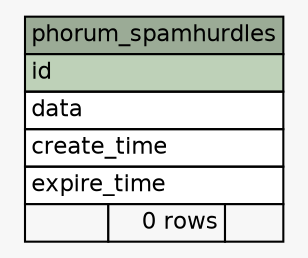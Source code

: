// dot 2.38.0 on Mac OS X 10.9.4
// SchemaSpy rev 590
digraph "phorum_spamhurdles" {
  graph [
    rankdir="RL"
    bgcolor="#f7f7f7"
    nodesep="0.18"
    ranksep="0.46"
    fontname="Helvetica"
    fontsize="11"
  ];
  node [
    fontname="Helvetica"
    fontsize="11"
    shape="plaintext"
  ];
  edge [
    arrowsize="0.8"
  ];
  "phorum_spamhurdles" [
    label=<
    <TABLE BORDER="0" CELLBORDER="1" CELLSPACING="0" BGCOLOR="#ffffff">
      <TR><TD COLSPAN="3" BGCOLOR="#9bab96" ALIGN="CENTER">phorum_spamhurdles</TD></TR>
      <TR><TD PORT="id" COLSPAN="3" BGCOLOR="#bed1b8" ALIGN="LEFT">id</TD></TR>
      <TR><TD PORT="data" COLSPAN="3" ALIGN="LEFT">data</TD></TR>
      <TR><TD PORT="create_time" COLSPAN="3" ALIGN="LEFT">create_time</TD></TR>
      <TR><TD PORT="expire_time" COLSPAN="3" ALIGN="LEFT">expire_time</TD></TR>
      <TR><TD ALIGN="LEFT" BGCOLOR="#f7f7f7">  </TD><TD ALIGN="RIGHT" BGCOLOR="#f7f7f7">0 rows</TD><TD ALIGN="RIGHT" BGCOLOR="#f7f7f7">  </TD></TR>
    </TABLE>>
    URL="tables/phorum_spamhurdles.html"
    tooltip="phorum_spamhurdles"
  ];
}
